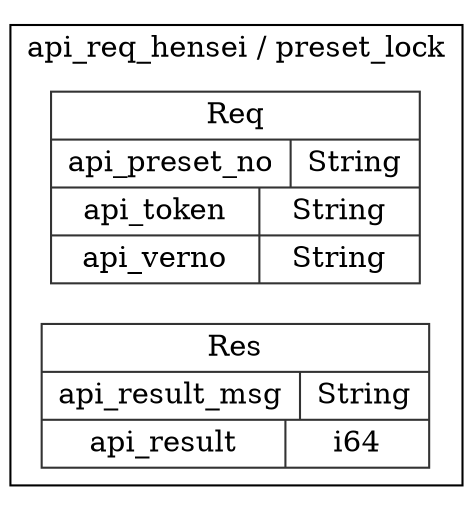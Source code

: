 digraph {
  rankdir=LR;
  subgraph cluster_0 {
    label="api_req_hensei / preset_lock";
    node [style="filled", color=white, style="solid", color=gray20];
    api_req_hensei__preset_lock__Req [label="<Req> Req  | { api_preset_no | <api_preset_no> String } | { api_token | <api_token> String } | { api_verno | <api_verno> String }", shape=record];
    api_req_hensei__preset_lock__Res [label="<Res> Res  | { api_result_msg | <api_result_msg> String } | { api_result | <api_result> i64 }", shape=record];
  }
}
